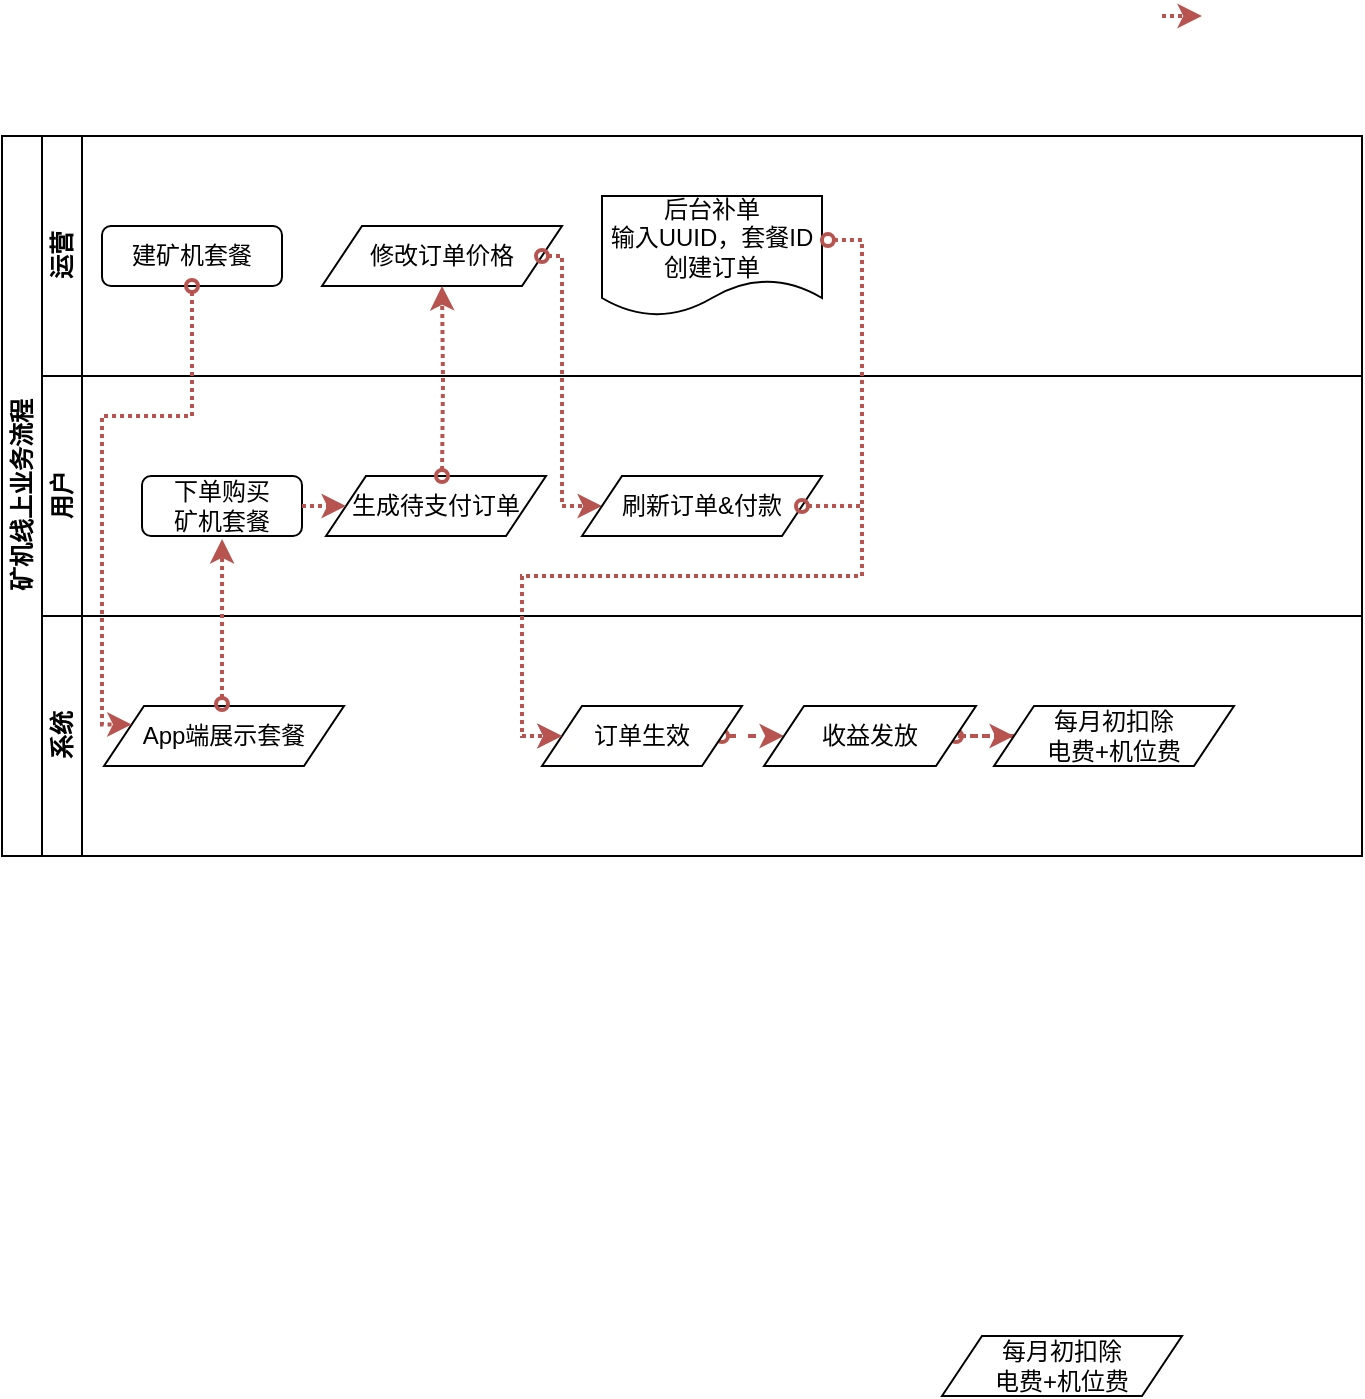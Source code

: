 <mxfile version="22.0.4" type="github">
  <diagram id="prtHgNgQTEPvFCAcTncT" name="Page-1">
    <mxGraphModel dx="1166" dy="1707" grid="1" gridSize="10" guides="1" tooltips="1" connect="1" arrows="1" fold="1" page="1" pageScale="1" pageWidth="827" pageHeight="1169" math="0" shadow="0">
      <root>
        <mxCell id="0" />
        <mxCell id="1" parent="0" />
        <mxCell id="dNxyNK7c78bLwvsdeMH5-19" value="矿机线上业务流程" style="swimlane;html=1;childLayout=stackLayout;resizeParent=1;resizeParentMax=0;horizontal=0;startSize=20;horizontalStack=0;" parent="1" vertex="1">
          <mxGeometry x="40" y="40" width="680" height="360" as="geometry" />
        </mxCell>
        <mxCell id="dNxyNK7c78bLwvsdeMH5-20" value="运营" style="swimlane;html=1;startSize=20;horizontal=0;" parent="dNxyNK7c78bLwvsdeMH5-19" vertex="1">
          <mxGeometry x="20" width="660" height="120" as="geometry" />
        </mxCell>
        <mxCell id="eJ8lgUgesERh-Eou_Fsk-1" value="建矿机套餐" style="rounded=1;whiteSpace=wrap;html=1;" vertex="1" parent="dNxyNK7c78bLwvsdeMH5-20">
          <mxGeometry x="30" y="45" width="90" height="30" as="geometry" />
        </mxCell>
        <mxCell id="eJ8lgUgesERh-Eou_Fsk-6" value="修改订单价格" style="shape=parallelogram;perimeter=parallelogramPerimeter;whiteSpace=wrap;html=1;fixedSize=1;" vertex="1" parent="dNxyNK7c78bLwvsdeMH5-20">
          <mxGeometry x="140" y="45" width="120" height="30" as="geometry" />
        </mxCell>
        <mxCell id="eJ8lgUgesERh-Eou_Fsk-11" value="后台补单&lt;br&gt;输入UUID，套餐ID 创建订单" style="shape=document;whiteSpace=wrap;html=1;boundedLbl=1;" vertex="1" parent="dNxyNK7c78bLwvsdeMH5-20">
          <mxGeometry x="280" y="30" width="110" height="60" as="geometry" />
        </mxCell>
        <mxCell id="eJ8lgUgesERh-Eou_Fsk-24" value="" style="edgeStyle=orthogonalEdgeStyle;rounded=0;orthogonalLoop=1;jettySize=auto;html=1;strokeWidth=2;fillColor=#f8cecc;strokeColor=#b85450;dashed=1;dashPattern=1 1;entryX=0;entryY=0.5;entryDx=0;entryDy=0;startArrow=oval;startFill=0;" edge="1" parent="dNxyNK7c78bLwvsdeMH5-20" target="eJ8lgUgesERh-Eou_Fsk-7">
          <mxGeometry relative="1" as="geometry">
            <mxPoint x="250" y="60" as="sourcePoint" />
            <mxPoint x="280" y="195" as="targetPoint" />
            <Array as="points">
              <mxPoint x="260" y="60" />
              <mxPoint x="260" y="185" />
            </Array>
          </mxGeometry>
        </mxCell>
        <mxCell id="dNxyNK7c78bLwvsdeMH5-21" value="用户" style="swimlane;html=1;startSize=20;horizontal=0;" parent="dNxyNK7c78bLwvsdeMH5-19" vertex="1">
          <mxGeometry x="20" y="120" width="660" height="120" as="geometry" />
        </mxCell>
        <mxCell id="eJ8lgUgesERh-Eou_Fsk-2" value="下单购买&lt;br&gt;矿机套餐" style="rounded=1;whiteSpace=wrap;html=1;" vertex="1" parent="dNxyNK7c78bLwvsdeMH5-21">
          <mxGeometry x="50" y="50" width="80" height="30" as="geometry" />
        </mxCell>
        <mxCell id="eJ8lgUgesERh-Eou_Fsk-5" value="生成待支付订单" style="shape=parallelogram;perimeter=parallelogramPerimeter;whiteSpace=wrap;html=1;fixedSize=1;" vertex="1" parent="dNxyNK7c78bLwvsdeMH5-21">
          <mxGeometry x="142" y="50" width="110" height="30" as="geometry" />
        </mxCell>
        <mxCell id="eJ8lgUgesERh-Eou_Fsk-7" value="刷新订单&amp;amp;付款" style="shape=parallelogram;perimeter=parallelogramPerimeter;whiteSpace=wrap;html=1;fixedSize=1;" vertex="1" parent="dNxyNK7c78bLwvsdeMH5-21">
          <mxGeometry x="270" y="50" width="120" height="30" as="geometry" />
        </mxCell>
        <mxCell id="eJ8lgUgesERh-Eou_Fsk-21" value="" style="edgeStyle=orthogonalEdgeStyle;rounded=0;orthogonalLoop=1;jettySize=auto;html=1;strokeWidth=2;fillColor=#f8cecc;strokeColor=#b85450;dashed=1;dashPattern=1 1;entryX=0;entryY=0.5;entryDx=0;entryDy=0;exitX=1;exitY=0.5;exitDx=0;exitDy=0;" edge="1" parent="dNxyNK7c78bLwvsdeMH5-21" source="eJ8lgUgesERh-Eou_Fsk-2" target="eJ8lgUgesERh-Eou_Fsk-5">
          <mxGeometry relative="1" as="geometry">
            <mxPoint x="99" y="174" as="sourcePoint" />
            <mxPoint x="99" y="84" as="targetPoint" />
            <Array as="points" />
          </mxGeometry>
        </mxCell>
        <mxCell id="dNxyNK7c78bLwvsdeMH5-22" value="系统" style="swimlane;html=1;startSize=20;horizontal=0;" parent="dNxyNK7c78bLwvsdeMH5-19" vertex="1">
          <mxGeometry x="20" y="240" width="660" height="120" as="geometry" />
        </mxCell>
        <mxCell id="eJ8lgUgesERh-Eou_Fsk-31" value="" style="edgeStyle=orthogonalEdgeStyle;rounded=0;orthogonalLoop=1;jettySize=auto;html=1;dashed=1;dashPattern=1 4;strokeWidth=2;fillColor=#f8cecc;strokeColor=#b85450;startArrow=oval;startFill=0;" edge="1" parent="dNxyNK7c78bLwvsdeMH5-22" source="eJ8lgUgesERh-Eou_Fsk-9" target="eJ8lgUgesERh-Eou_Fsk-12">
          <mxGeometry relative="1" as="geometry" />
        </mxCell>
        <mxCell id="eJ8lgUgesERh-Eou_Fsk-9" value="订单生效" style="shape=parallelogram;perimeter=parallelogramPerimeter;whiteSpace=wrap;html=1;fixedSize=1;" vertex="1" parent="dNxyNK7c78bLwvsdeMH5-22">
          <mxGeometry x="250" y="45" width="100" height="30" as="geometry" />
        </mxCell>
        <mxCell id="eJ8lgUgesERh-Eou_Fsk-29" value="" style="edgeStyle=orthogonalEdgeStyle;rounded=0;orthogonalLoop=1;jettySize=auto;html=1;dashed=1;dashPattern=1 2;strokeWidth=2;fillColor=#f8cecc;strokeColor=#b85450;startArrow=oval;startFill=0;" edge="1" parent="dNxyNK7c78bLwvsdeMH5-22" source="eJ8lgUgesERh-Eou_Fsk-12" target="eJ8lgUgesERh-Eou_Fsk-13">
          <mxGeometry relative="1" as="geometry" />
        </mxCell>
        <mxCell id="eJ8lgUgesERh-Eou_Fsk-12" value="收益发放" style="shape=parallelogram;perimeter=parallelogramPerimeter;whiteSpace=wrap;html=1;fixedSize=1;" vertex="1" parent="dNxyNK7c78bLwvsdeMH5-22">
          <mxGeometry x="361" y="45" width="106" height="30" as="geometry" />
        </mxCell>
        <mxCell id="eJ8lgUgesERh-Eou_Fsk-13" value="每月初扣除&lt;br&gt;电费+机位费" style="shape=parallelogram;perimeter=parallelogramPerimeter;whiteSpace=wrap;html=1;fixedSize=1;" vertex="1" parent="dNxyNK7c78bLwvsdeMH5-22">
          <mxGeometry x="476" y="45" width="120" height="30" as="geometry" />
        </mxCell>
        <mxCell id="eJ8lgUgesERh-Eou_Fsk-16" value="App端展示套餐" style="shape=parallelogram;perimeter=parallelogramPerimeter;whiteSpace=wrap;html=1;fixedSize=1;" vertex="1" parent="dNxyNK7c78bLwvsdeMH5-22">
          <mxGeometry x="31" y="45" width="120" height="30" as="geometry" />
        </mxCell>
        <mxCell id="eJ8lgUgesERh-Eou_Fsk-17" value="" style="edgeStyle=orthogonalEdgeStyle;rounded=0;orthogonalLoop=1;jettySize=auto;html=1;entryX=0;entryY=0.25;entryDx=0;entryDy=0;fillColor=#f8cecc;strokeColor=#b85450;strokeWidth=2;startArrow=oval;startFill=0;dashed=1;dashPattern=1 1;" edge="1" parent="dNxyNK7c78bLwvsdeMH5-19" source="eJ8lgUgesERh-Eou_Fsk-1" target="eJ8lgUgesERh-Eou_Fsk-16">
          <mxGeometry relative="1" as="geometry">
            <Array as="points">
              <mxPoint x="95" y="140" />
              <mxPoint x="50" y="140" />
              <mxPoint x="50" y="294" />
            </Array>
          </mxGeometry>
        </mxCell>
        <mxCell id="eJ8lgUgesERh-Eou_Fsk-19" value="" style="edgeStyle=orthogonalEdgeStyle;rounded=0;orthogonalLoop=1;jettySize=auto;html=1;strokeWidth=2;fillColor=#f8cecc;strokeColor=#b85450;dashed=1;dashPattern=1 1;startArrow=oval;startFill=0;entryX=0.613;entryY=1.05;entryDx=0;entryDy=0;entryPerimeter=0;" edge="1" parent="dNxyNK7c78bLwvsdeMH5-19">
          <mxGeometry relative="1" as="geometry">
            <mxPoint x="110" y="284" as="sourcePoint" />
            <mxPoint x="110.04" y="201.5" as="targetPoint" />
            <Array as="points" />
          </mxGeometry>
        </mxCell>
        <mxCell id="eJ8lgUgesERh-Eou_Fsk-23" value="" style="edgeStyle=orthogonalEdgeStyle;rounded=0;orthogonalLoop=1;jettySize=auto;html=1;strokeWidth=2;fillColor=#f8cecc;strokeColor=#b85450;dashed=1;dashPattern=1 1;exitX=1.027;exitY=0.367;exitDx=0;exitDy=0;exitPerimeter=0;startArrow=oval;startFill=0;" edge="1" parent="dNxyNK7c78bLwvsdeMH5-19" source="eJ8lgUgesERh-Eou_Fsk-11" target="eJ8lgUgesERh-Eou_Fsk-9">
          <mxGeometry relative="1" as="geometry">
            <mxPoint x="230" y="180" as="sourcePoint" />
            <mxPoint x="230" y="85" as="targetPoint" />
            <Array as="points">
              <mxPoint x="430" y="52" />
              <mxPoint x="430" y="220" />
              <mxPoint x="260" y="220" />
              <mxPoint x="260" y="300" />
            </Array>
          </mxGeometry>
        </mxCell>
        <mxCell id="eJ8lgUgesERh-Eou_Fsk-15" value="每月初扣除&lt;br&gt;电费+机位费" style="shape=parallelogram;perimeter=parallelogramPerimeter;whiteSpace=wrap;html=1;fixedSize=1;" vertex="1" parent="1">
          <mxGeometry x="510" y="640" width="120" height="30" as="geometry" />
        </mxCell>
        <mxCell id="eJ8lgUgesERh-Eou_Fsk-22" value="" style="edgeStyle=orthogonalEdgeStyle;rounded=0;orthogonalLoop=1;jettySize=auto;html=1;strokeWidth=2;fillColor=#f8cecc;strokeColor=#b85450;dashed=1;dashPattern=1 1;entryX=0.5;entryY=1;entryDx=0;entryDy=0;startArrow=oval;startFill=0;" edge="1" parent="1" target="eJ8lgUgesERh-Eou_Fsk-6">
          <mxGeometry relative="1" as="geometry">
            <mxPoint x="260" y="210" as="sourcePoint" />
            <mxPoint x="220" y="235" as="targetPoint" />
            <Array as="points" />
          </mxGeometry>
        </mxCell>
        <mxCell id="eJ8lgUgesERh-Eou_Fsk-26" value="" style="edgeStyle=orthogonalEdgeStyle;rounded=0;orthogonalLoop=1;jettySize=auto;html=1;strokeWidth=2;fillColor=#f8cecc;strokeColor=#b85450;dashed=1;dashPattern=1 1;startArrow=oval;startFill=0;" edge="1" parent="1">
          <mxGeometry relative="1" as="geometry">
            <mxPoint x="440" y="225" as="sourcePoint" />
            <mxPoint x="320" y="340" as="targetPoint" />
            <Array as="points">
              <mxPoint x="470" y="225" />
              <mxPoint x="470" y="260" />
              <mxPoint x="300" y="260" />
              <mxPoint x="300" y="340" />
            </Array>
          </mxGeometry>
        </mxCell>
        <mxCell id="eJ8lgUgesERh-Eou_Fsk-28" value="" style="edgeStyle=orthogonalEdgeStyle;rounded=0;orthogonalLoop=1;jettySize=auto;html=1;strokeWidth=2;fillColor=#f8cecc;strokeColor=#b85450;dashed=1;dashPattern=1 1;" edge="1" parent="1">
          <mxGeometry relative="1" as="geometry">
            <mxPoint x="620" y="-20" as="sourcePoint" />
            <mxPoint x="640" y="-20" as="targetPoint" />
            <Array as="points">
              <mxPoint x="620" y="-20" />
            </Array>
          </mxGeometry>
        </mxCell>
      </root>
    </mxGraphModel>
  </diagram>
</mxfile>
